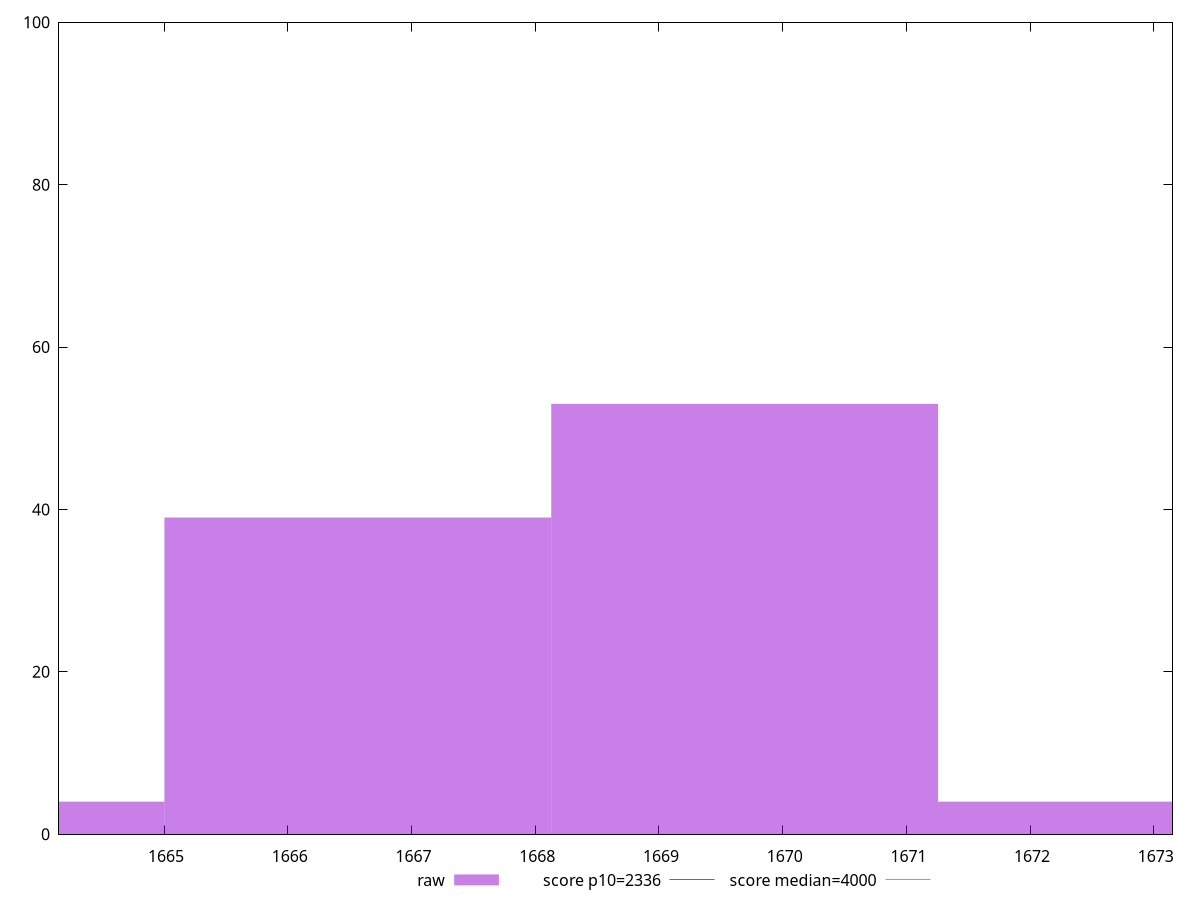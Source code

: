 reset

$raw <<EOF
1669.6925792928828 53
1666.5658141631209 39
1663.439049033359 4
1672.819344422645 4
EOF

set key outside below
set boxwidth 3.126765129761953
set xrange [1664.1504999999997:1673.1508]
set yrange [0:100]
set style fill transparent solid 0.5 noborder

set parametric
set terminal svg size 640, 490 enhanced background rgb 'white'
set output "report_00007_2020-12-11T15:55:29.892Z/first-meaningful-paint/samples/pages+cached+noexternal+nocss/raw/histogram.svg"

plot $raw title "raw" with boxes, \
     2336,t title "score p10=2336", \
     4000,t title "score median=4000"

reset
